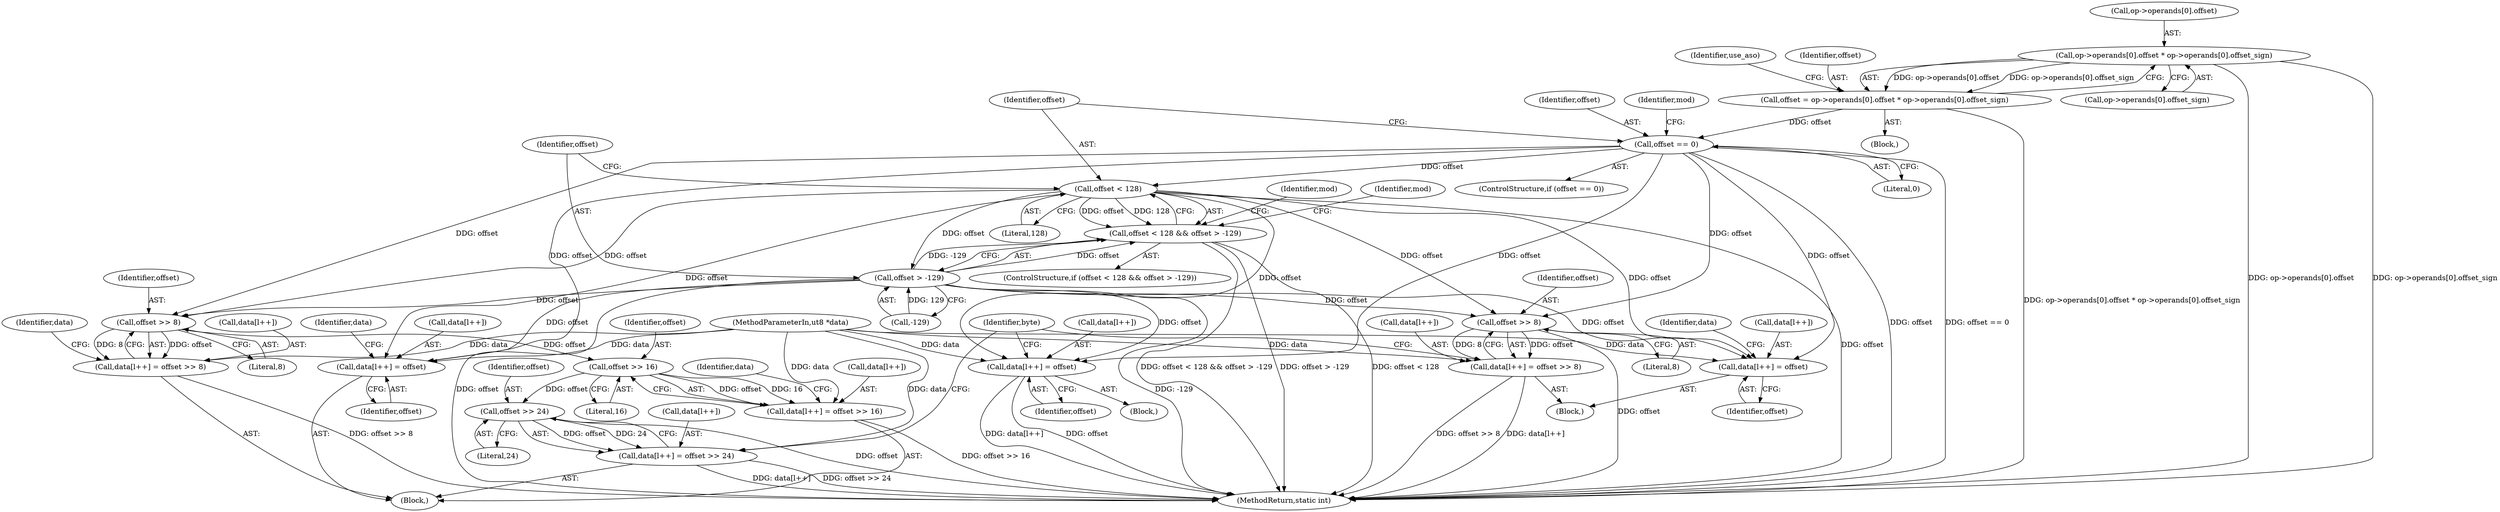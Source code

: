 digraph "0_radare2_f17bfd9f1da05f30f23a4dd05e9d2363e1406948@API" {
"1000585" [label="(Call,op->operands[0].offset * op->operands[0].offset_sign)"];
"1000583" [label="(Call,offset = op->operands[0].offset * op->operands[0].offset_sign)"];
"1000708" [label="(Call,offset == 0)"];
"1000718" [label="(Call,offset < 128)"];
"1000717" [label="(Call,offset < 128 && offset > -129)"];
"1000721" [label="(Call,offset > -129)"];
"1001159" [label="(Call,data[l++] = offset)"];
"1001175" [label="(Call,data[l++] = offset)"];
"1001186" [label="(Call,offset >> 8)"];
"1001181" [label="(Call,data[l++] = offset >> 8)"];
"1001197" [label="(Call,data[l++] = offset)"];
"1001208" [label="(Call,offset >> 8)"];
"1001203" [label="(Call,data[l++] = offset >> 8)"];
"1001216" [label="(Call,offset >> 16)"];
"1001211" [label="(Call,data[l++] = offset >> 16)"];
"1001224" [label="(Call,offset >> 24)"];
"1001219" [label="(Call,data[l++] = offset >> 24)"];
"1000713" [label="(Identifier,mod)"];
"1001202" [label="(Identifier,offset)"];
"1000506" [label="(Block,)"];
"1000723" [label="(Call,-129)"];
"1001180" [label="(Identifier,offset)"];
"1000707" [label="(ControlStructure,if (offset == 0))"];
"1000104" [label="(MethodParameterIn,ut8 *data)"];
"1000718" [label="(Call,offset < 128)"];
"1000602" [label="(Identifier,use_aso)"];
"1001159" [label="(Call,data[l++] = offset)"];
"1000720" [label="(Literal,128)"];
"1000721" [label="(Call,offset > -129)"];
"1001196" [label="(Block,)"];
"1000717" [label="(Call,offset < 128 && offset > -129)"];
"1001182" [label="(Call,data[l++])"];
"1001219" [label="(Call,data[l++] = offset >> 24)"];
"1001225" [label="(Identifier,offset)"];
"1000583" [label="(Call,offset = op->operands[0].offset * op->operands[0].offset_sign)"];
"1000716" [label="(ControlStructure,if (offset < 128 && offset > -129))"];
"1001188" [label="(Literal,8)"];
"1000722" [label="(Identifier,offset)"];
"1001218" [label="(Literal,16)"];
"1001226" [label="(Literal,24)"];
"1000732" [label="(Identifier,mod)"];
"1001175" [label="(Call,data[l++] = offset)"];
"1000584" [label="(Identifier,offset)"];
"1001208" [label="(Call,offset >> 8)"];
"1001213" [label="(Identifier,data)"];
"1001211" [label="(Call,data[l++] = offset >> 16)"];
"1001187" [label="(Identifier,offset)"];
"1001216" [label="(Call,offset >> 16)"];
"1001205" [label="(Identifier,data)"];
"1001204" [label="(Call,data[l++])"];
"1000708" [label="(Call,offset == 0)"];
"1000593" [label="(Call,op->operands[0].offset_sign)"];
"1001197" [label="(Call,data[l++] = offset)"];
"1003220" [label="(MethodReturn,static int)"];
"1001174" [label="(Block,)"];
"1001221" [label="(Identifier,data)"];
"1000719" [label="(Identifier,offset)"];
"1001160" [label="(Call,data[l++])"];
"1001198" [label="(Call,data[l++])"];
"1000727" [label="(Identifier,mod)"];
"1001164" [label="(Identifier,offset)"];
"1001220" [label="(Call,data[l++])"];
"1001210" [label="(Literal,8)"];
"1001186" [label="(Call,offset >> 8)"];
"1001176" [label="(Call,data[l++])"];
"1001209" [label="(Identifier,offset)"];
"1000586" [label="(Call,op->operands[0].offset)"];
"1001158" [label="(Block,)"];
"1000709" [label="(Identifier,offset)"];
"1001203" [label="(Call,data[l++] = offset >> 8)"];
"1001217" [label="(Identifier,offset)"];
"1001230" [label="(Identifier,byte)"];
"1001224" [label="(Call,offset >> 24)"];
"1000710" [label="(Literal,0)"];
"1000585" [label="(Call,op->operands[0].offset * op->operands[0].offset_sign)"];
"1001181" [label="(Call,data[l++] = offset >> 8)"];
"1001212" [label="(Call,data[l++])"];
"1001183" [label="(Identifier,data)"];
"1000585" -> "1000583"  [label="AST: "];
"1000585" -> "1000593"  [label="CFG: "];
"1000586" -> "1000585"  [label="AST: "];
"1000593" -> "1000585"  [label="AST: "];
"1000583" -> "1000585"  [label="CFG: "];
"1000585" -> "1003220"  [label="DDG: op->operands[0].offset"];
"1000585" -> "1003220"  [label="DDG: op->operands[0].offset_sign"];
"1000585" -> "1000583"  [label="DDG: op->operands[0].offset"];
"1000585" -> "1000583"  [label="DDG: op->operands[0].offset_sign"];
"1000583" -> "1000506"  [label="AST: "];
"1000584" -> "1000583"  [label="AST: "];
"1000602" -> "1000583"  [label="CFG: "];
"1000583" -> "1003220"  [label="DDG: op->operands[0].offset * op->operands[0].offset_sign"];
"1000583" -> "1000708"  [label="DDG: offset"];
"1000708" -> "1000707"  [label="AST: "];
"1000708" -> "1000710"  [label="CFG: "];
"1000709" -> "1000708"  [label="AST: "];
"1000710" -> "1000708"  [label="AST: "];
"1000713" -> "1000708"  [label="CFG: "];
"1000719" -> "1000708"  [label="CFG: "];
"1000708" -> "1003220"  [label="DDG: offset"];
"1000708" -> "1003220"  [label="DDG: offset == 0"];
"1000708" -> "1000718"  [label="DDG: offset"];
"1000708" -> "1001159"  [label="DDG: offset"];
"1000708" -> "1001175"  [label="DDG: offset"];
"1000708" -> "1001186"  [label="DDG: offset"];
"1000708" -> "1001197"  [label="DDG: offset"];
"1000708" -> "1001208"  [label="DDG: offset"];
"1000718" -> "1000717"  [label="AST: "];
"1000718" -> "1000720"  [label="CFG: "];
"1000719" -> "1000718"  [label="AST: "];
"1000720" -> "1000718"  [label="AST: "];
"1000722" -> "1000718"  [label="CFG: "];
"1000717" -> "1000718"  [label="CFG: "];
"1000718" -> "1003220"  [label="DDG: offset"];
"1000718" -> "1000717"  [label="DDG: offset"];
"1000718" -> "1000717"  [label="DDG: 128"];
"1000718" -> "1000721"  [label="DDG: offset"];
"1000718" -> "1001159"  [label="DDG: offset"];
"1000718" -> "1001175"  [label="DDG: offset"];
"1000718" -> "1001186"  [label="DDG: offset"];
"1000718" -> "1001197"  [label="DDG: offset"];
"1000718" -> "1001208"  [label="DDG: offset"];
"1000717" -> "1000716"  [label="AST: "];
"1000717" -> "1000721"  [label="CFG: "];
"1000721" -> "1000717"  [label="AST: "];
"1000727" -> "1000717"  [label="CFG: "];
"1000732" -> "1000717"  [label="CFG: "];
"1000717" -> "1003220"  [label="DDG: offset < 128 && offset > -129"];
"1000717" -> "1003220"  [label="DDG: offset > -129"];
"1000717" -> "1003220"  [label="DDG: offset < 128"];
"1000721" -> "1000717"  [label="DDG: offset"];
"1000721" -> "1000717"  [label="DDG: -129"];
"1000721" -> "1000723"  [label="CFG: "];
"1000722" -> "1000721"  [label="AST: "];
"1000723" -> "1000721"  [label="AST: "];
"1000721" -> "1003220"  [label="DDG: offset"];
"1000721" -> "1003220"  [label="DDG: -129"];
"1000723" -> "1000721"  [label="DDG: 129"];
"1000721" -> "1001159"  [label="DDG: offset"];
"1000721" -> "1001175"  [label="DDG: offset"];
"1000721" -> "1001186"  [label="DDG: offset"];
"1000721" -> "1001197"  [label="DDG: offset"];
"1000721" -> "1001208"  [label="DDG: offset"];
"1001159" -> "1001158"  [label="AST: "];
"1001159" -> "1001164"  [label="CFG: "];
"1001160" -> "1001159"  [label="AST: "];
"1001164" -> "1001159"  [label="AST: "];
"1001230" -> "1001159"  [label="CFG: "];
"1001159" -> "1003220"  [label="DDG: offset"];
"1001159" -> "1003220"  [label="DDG: data[l++]"];
"1000104" -> "1001159"  [label="DDG: data"];
"1001175" -> "1001174"  [label="AST: "];
"1001175" -> "1001180"  [label="CFG: "];
"1001176" -> "1001175"  [label="AST: "];
"1001180" -> "1001175"  [label="AST: "];
"1001183" -> "1001175"  [label="CFG: "];
"1000104" -> "1001175"  [label="DDG: data"];
"1001186" -> "1001181"  [label="AST: "];
"1001186" -> "1001188"  [label="CFG: "];
"1001187" -> "1001186"  [label="AST: "];
"1001188" -> "1001186"  [label="AST: "];
"1001181" -> "1001186"  [label="CFG: "];
"1001186" -> "1003220"  [label="DDG: offset"];
"1001186" -> "1001181"  [label="DDG: offset"];
"1001186" -> "1001181"  [label="DDG: 8"];
"1001181" -> "1001174"  [label="AST: "];
"1001182" -> "1001181"  [label="AST: "];
"1001230" -> "1001181"  [label="CFG: "];
"1001181" -> "1003220"  [label="DDG: offset >> 8"];
"1001181" -> "1003220"  [label="DDG: data[l++]"];
"1000104" -> "1001181"  [label="DDG: data"];
"1001197" -> "1001196"  [label="AST: "];
"1001197" -> "1001202"  [label="CFG: "];
"1001198" -> "1001197"  [label="AST: "];
"1001202" -> "1001197"  [label="AST: "];
"1001205" -> "1001197"  [label="CFG: "];
"1000104" -> "1001197"  [label="DDG: data"];
"1001208" -> "1001203"  [label="AST: "];
"1001208" -> "1001210"  [label="CFG: "];
"1001209" -> "1001208"  [label="AST: "];
"1001210" -> "1001208"  [label="AST: "];
"1001203" -> "1001208"  [label="CFG: "];
"1001208" -> "1001203"  [label="DDG: offset"];
"1001208" -> "1001203"  [label="DDG: 8"];
"1001208" -> "1001216"  [label="DDG: offset"];
"1001203" -> "1001196"  [label="AST: "];
"1001204" -> "1001203"  [label="AST: "];
"1001213" -> "1001203"  [label="CFG: "];
"1001203" -> "1003220"  [label="DDG: offset >> 8"];
"1000104" -> "1001203"  [label="DDG: data"];
"1001216" -> "1001211"  [label="AST: "];
"1001216" -> "1001218"  [label="CFG: "];
"1001217" -> "1001216"  [label="AST: "];
"1001218" -> "1001216"  [label="AST: "];
"1001211" -> "1001216"  [label="CFG: "];
"1001216" -> "1001211"  [label="DDG: offset"];
"1001216" -> "1001211"  [label="DDG: 16"];
"1001216" -> "1001224"  [label="DDG: offset"];
"1001211" -> "1001196"  [label="AST: "];
"1001212" -> "1001211"  [label="AST: "];
"1001221" -> "1001211"  [label="CFG: "];
"1001211" -> "1003220"  [label="DDG: offset >> 16"];
"1000104" -> "1001211"  [label="DDG: data"];
"1001224" -> "1001219"  [label="AST: "];
"1001224" -> "1001226"  [label="CFG: "];
"1001225" -> "1001224"  [label="AST: "];
"1001226" -> "1001224"  [label="AST: "];
"1001219" -> "1001224"  [label="CFG: "];
"1001224" -> "1003220"  [label="DDG: offset"];
"1001224" -> "1001219"  [label="DDG: offset"];
"1001224" -> "1001219"  [label="DDG: 24"];
"1001219" -> "1001196"  [label="AST: "];
"1001220" -> "1001219"  [label="AST: "];
"1001230" -> "1001219"  [label="CFG: "];
"1001219" -> "1003220"  [label="DDG: data[l++]"];
"1001219" -> "1003220"  [label="DDG: offset >> 24"];
"1000104" -> "1001219"  [label="DDG: data"];
}
